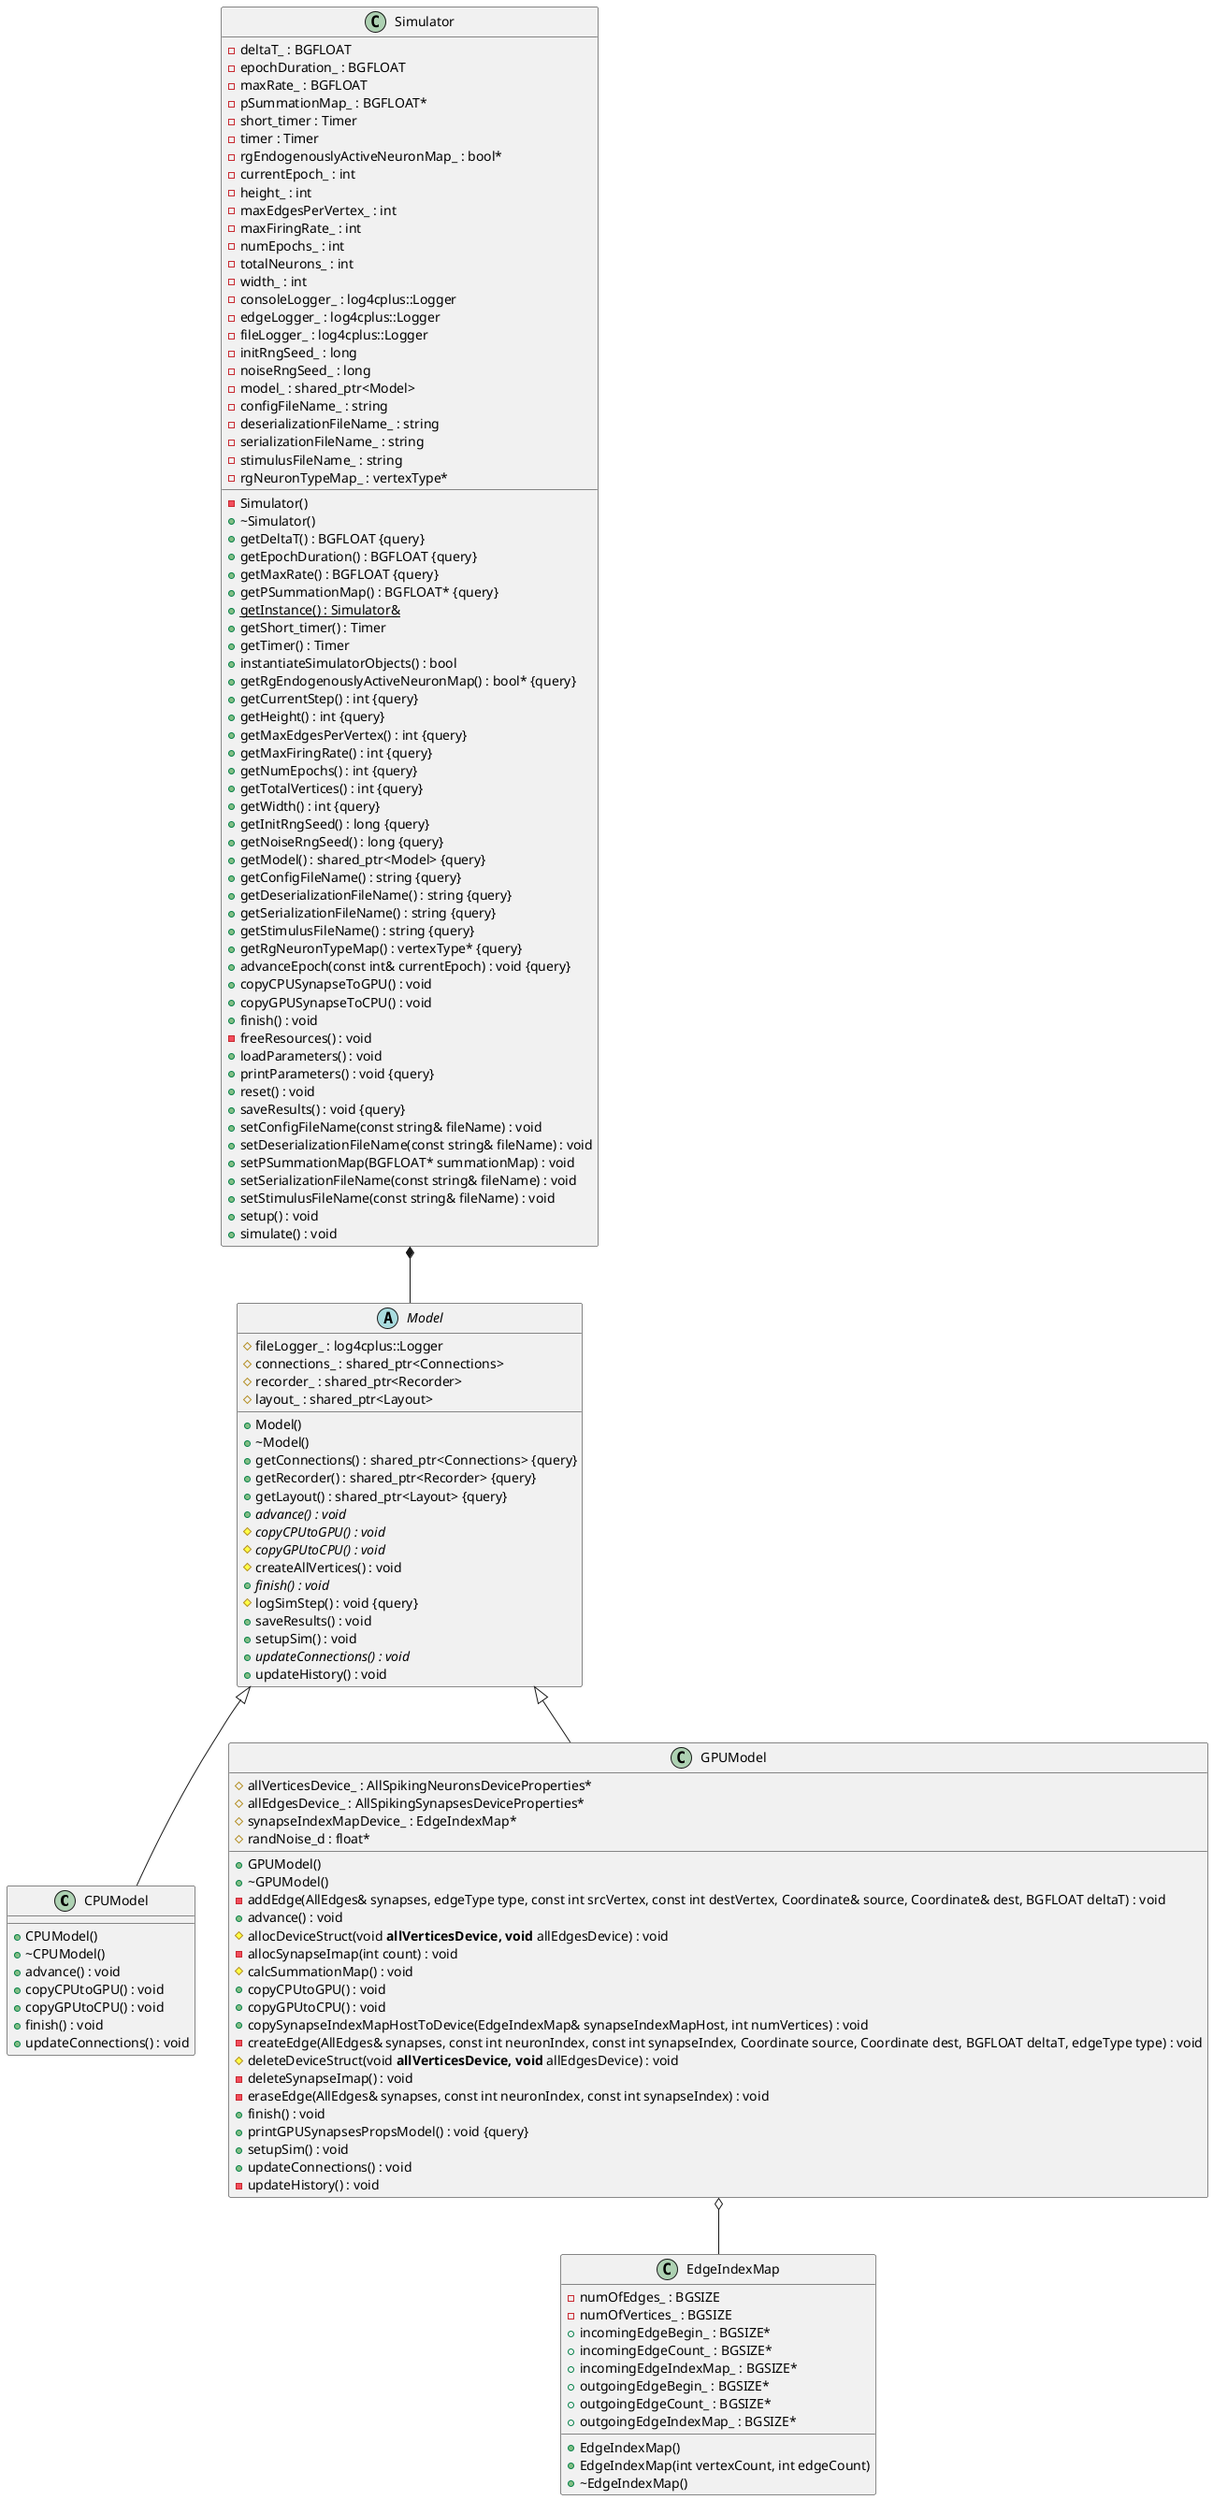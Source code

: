 @startuml GraphittiCoreClassDiagram





/' Objects '/

class CPUModel {
	+CPUModel()
	+~CPUModel()
	+advance() : void
	+copyCPUtoGPU() : void
	+copyGPUtoCPU() : void
	+finish() : void
	+updateConnections() : void
}


class GPUModel {
	+GPUModel()
	+~GPUModel()
	#allVerticesDevice_ : AllSpikingNeuronsDeviceProperties*
	#allEdgesDevice_ : AllSpikingSynapsesDeviceProperties*
	#synapseIndexMapDevice_ : EdgeIndexMap*
	#randNoise_d : float*
	-addEdge(AllEdges& synapses, edgeType type, const int srcVertex, const int destVertex, Coordinate& source, Coordinate& dest, BGFLOAT deltaT) : void
	+advance() : void
	#allocDeviceStruct(void** allVerticesDevice, void** allEdgesDevice) : void
	-allocSynapseImap(int count) : void
	#calcSummationMap() : void
	+copyCPUtoGPU() : void
	+copyGPUtoCPU() : void
	+copySynapseIndexMapHostToDevice(EdgeIndexMap& synapseIndexMapHost, int numVertices) : void
	-createEdge(AllEdges& synapses, const int neuronIndex, const int synapseIndex, Coordinate source, Coordinate dest, BGFLOAT deltaT, edgeType type) : void
	#deleteDeviceStruct(void** allVerticesDevice, void** allEdgesDevice) : void
	-deleteSynapseImap() : void
	-eraseEdge(AllEdges& synapses, const int neuronIndex, const int synapseIndex) : void
	+finish() : void
	+printGPUSynapsesPropsModel() : void {query}
	+setupSim() : void
	+updateConnections() : void
	-updateHistory() : void
}


abstract class Model {
	+Model()
	+~Model()
	#fileLogger_ : log4cplus::Logger
	#connections_ : shared_ptr<Connections>
	+getConnections() : shared_ptr<Connections> {query}
	+getRecorder() : shared_ptr<Recorder> {query}
	#recorder_ : shared_ptr<Recorder>
	+getLayout() : shared_ptr<Layout> {query}
	#layout_ : shared_ptr<Layout>
	+{abstract} advance() : void
	#{abstract} copyCPUtoGPU() : void
	#{abstract} copyGPUtoCPU() : void
	#createAllVertices() : void
	+{abstract} finish() : void
	#logSimStep() : void {query}
	+saveResults() : void
	+setupSim() : void
	+{abstract} updateConnections() : void
	+updateHistory() : void
}


class Simulator {
	-Simulator()
	+~Simulator()
	-deltaT_ : BGFLOAT
	-epochDuration_ : BGFLOAT
	+getDeltaT() : BGFLOAT {query}
	+getEpochDuration() : BGFLOAT {query}
	+getMaxRate() : BGFLOAT {query}
	-maxRate_ : BGFLOAT
	+getPSummationMap() : BGFLOAT* {query}
	-pSummationMap_ : BGFLOAT*
	+{static} getInstance() : Simulator&
	+getShort_timer() : Timer
	+getTimer() : Timer
	-short_timer : Timer
	-timer : Timer
	+instantiateSimulatorObjects() : bool
	+getRgEndogenouslyActiveNeuronMap() : bool* {query}
	-rgEndogenouslyActiveNeuronMap_ : bool*
	-currentEpoch_ : int
	+getCurrentStep() : int {query}
	+getHeight() : int {query}
	+getMaxEdgesPerVertex() : int {query}
	+getMaxFiringRate() : int {query}
	+getNumEpochs() : int {query}
	+getTotalVertices() : int {query}
	+getWidth() : int {query}
	-height_ : int
	-maxEdgesPerVertex_ : int
	-maxFiringRate_ : int
	-numEpochs_ : int
	-totalNeurons_ : int
	-width_ : int
	-consoleLogger_ : log4cplus::Logger
	-edgeLogger_ : log4cplus::Logger
	-fileLogger_ : log4cplus::Logger
	+getInitRngSeed() : long {query}
	+getNoiseRngSeed() : long {query}
	-initRngSeed_ : long
	-noiseRngSeed_ : long
	+getModel() : shared_ptr<Model> {query}
	-model_ : shared_ptr<Model>
	-configFileName_ : string
	-deserializationFileName_ : string
	+getConfigFileName() : string {query}
	+getDeserializationFileName() : string {query}
	+getSerializationFileName() : string {query}
	+getStimulusFileName() : string {query}
	-serializationFileName_ : string
	-stimulusFileName_ : string
	+getRgNeuronTypeMap() : vertexType* {query}
	-rgNeuronTypeMap_ : vertexType*
	+advanceEpoch(const int& currentEpoch) : void {query}
	+copyCPUSynapseToGPU() : void
	+copyGPUSynapseToCPU() : void
	+finish() : void
	-freeResources() : void
	+loadParameters() : void
	+printParameters() : void {query}
	+reset() : void
	+saveResults() : void {query}
	+setConfigFileName(const string& fileName) : void
	+setDeserializationFileName(const string& fileName) : void
	+setPSummationMap(BGFLOAT* summationMap) : void
	+setSerializationFileName(const string& fileName) : void
	+setStimulusFileName(const string& fileName) : void
	+setup() : void
	+simulate() : void
}


class EdgeIndexMap {
	+EdgeIndexMap()
	+EdgeIndexMap(int vertexCount, int edgeCount)
	+~EdgeIndexMap()
	-numOfEdges_ : BGSIZE
	-numOfVertices_ : BGSIZE
	+incomingEdgeBegin_ : BGSIZE*
	+incomingEdgeCount_ : BGSIZE*
	+incomingEdgeIndexMap_ : BGSIZE*
	+outgoingEdgeBegin_ : BGSIZE*
	+outgoingEdgeCount_ : BGSIZE*
	+outgoingEdgeIndexMap_ : BGSIZE*
}





/' Inheritance relationships '/

.Model <|-- .CPUModel


.Model <|-- .GPUModel





/' Aggregation relationships '/

.GPUModel o-- .EdgeIndexMap

.Simulator *-- .Model






@enduml

